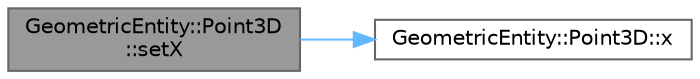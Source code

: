 digraph "GeometricEntity::Point3D::setX"
{
 // LATEX_PDF_SIZE
  bgcolor="transparent";
  edge [fontname=Helvetica,fontsize=10,labelfontname=Helvetica,labelfontsize=10];
  node [fontname=Helvetica,fontsize=10,shape=box,height=0.2,width=0.4];
  rankdir="LR";
  Node1 [id="Node000001",label="GeometricEntity::Point3D\l::setX",height=0.2,width=0.4,color="gray40", fillcolor="grey60", style="filled", fontcolor="black",tooltip=" "];
  Node1 -> Node2 [id="edge1_Node000001_Node000002",color="steelblue1",style="solid",tooltip=" "];
  Node2 [id="Node000002",label="GeometricEntity::Point3D::x",height=0.2,width=0.4,color="grey40", fillcolor="white", style="filled",URL="$class_geometric_entity_1_1_point3_d.html#a01beb9ca524e4788f3071870dbf0c227",tooltip=" "];
}
